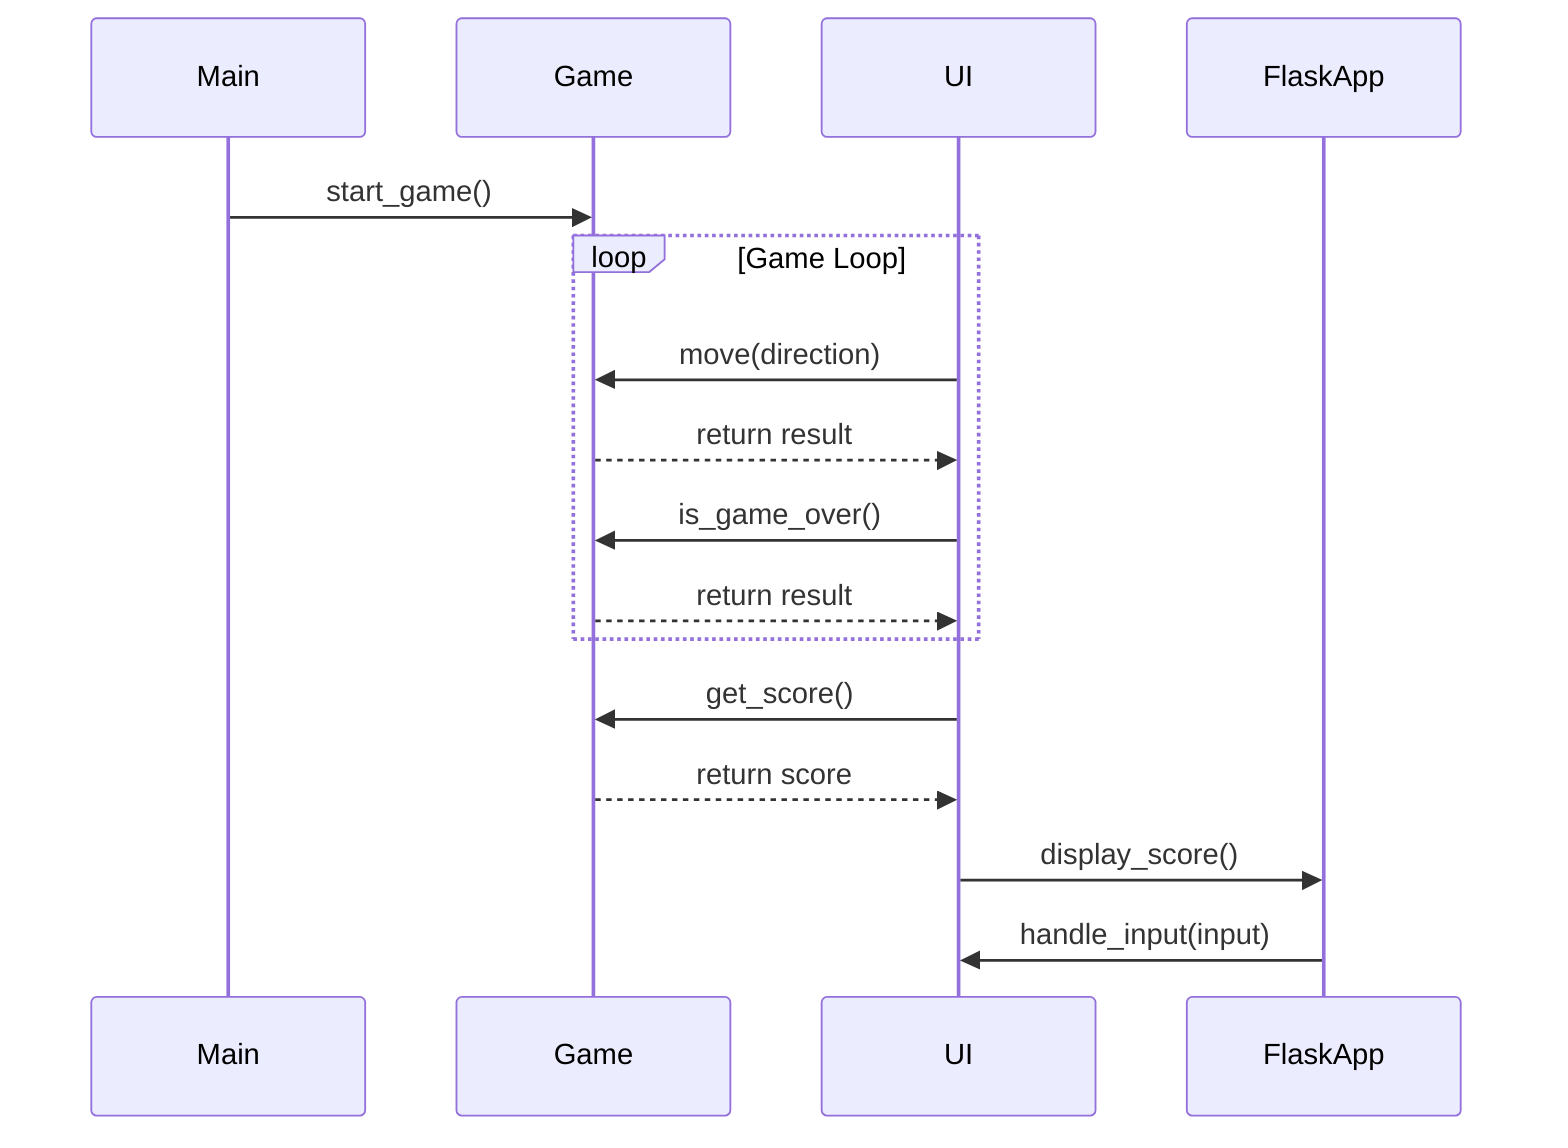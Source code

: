 sequenceDiagram
    participant M as Main
    participant G as Game
    participant U as UI
    participant F as FlaskApp
    M->>G: start_game()
    loop Game Loop
        U->>G: move(direction)
        G-->>U: return result
        U->>G: is_game_over()
        G-->>U: return result
    end
    U->>G: get_score()
    G-->>U: return score
    U->>F: display_score()
    F->>U: handle_input(input)
